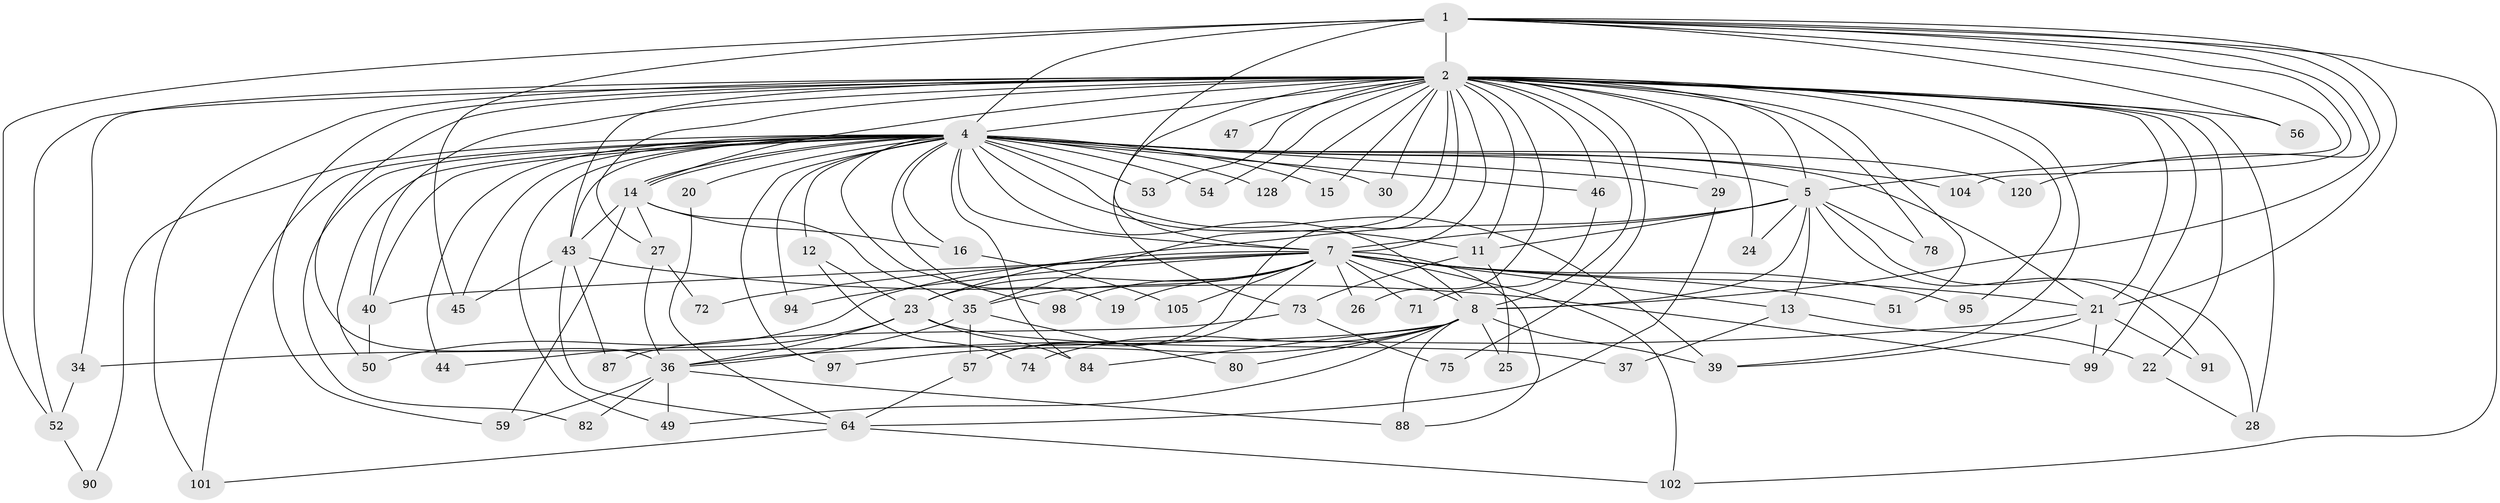 // original degree distribution, {17: 0.007246376811594203, 33: 0.007246376811594203, 21: 0.021739130434782608, 31: 0.007246376811594203, 20: 0.007246376811594203, 23: 0.007246376811594203, 19: 0.007246376811594203, 36: 0.007246376811594203, 3: 0.2318840579710145, 4: 0.09420289855072464, 8: 0.014492753623188406, 2: 0.5217391304347826, 5: 0.021739130434782608, 7: 0.007246376811594203, 6: 0.036231884057971016}
// Generated by graph-tools (version 1.1) at 2025/14/03/09/25 04:14:01]
// undirected, 69 vertices, 165 edges
graph export_dot {
graph [start="1"]
  node [color=gray90,style=filled];
  1;
  2 [super="+65+135+123+76+106+6+79+83+42+3+55+63+86+17"];
  4 [super="+33+10"];
  5 [super="+125+38"];
  7 [super="+109+133+93+9+96+92"];
  8;
  11 [super="+18"];
  12;
  13;
  14;
  15;
  16 [super="+89"];
  19;
  20;
  21 [super="+41"];
  22 [super="+48"];
  23;
  24;
  25;
  26;
  27;
  28;
  29;
  30;
  34;
  35;
  36 [super="+100+126"];
  37;
  39 [super="+69"];
  40 [super="+81"];
  43 [super="+124+77+108"];
  44;
  45 [super="+58"];
  46;
  47;
  49;
  50 [super="+112"];
  51;
  52 [super="+66"];
  53 [super="+138"];
  54;
  56;
  57;
  59;
  64 [super="+111"];
  71;
  72;
  73;
  74;
  75;
  78;
  80;
  82;
  84 [super="+117"];
  87;
  88;
  90;
  91;
  94 [super="+119"];
  95;
  97;
  98;
  99 [super="+130"];
  101 [super="+132"];
  102 [super="+136"];
  104;
  105;
  120;
  128;
  1 -- 2 [weight=3];
  1 -- 4 [weight=2];
  1 -- 5;
  1 -- 7 [weight=3];
  1 -- 8;
  1 -- 52;
  1 -- 56;
  1 -- 102;
  1 -- 104;
  1 -- 120;
  1 -- 21;
  1 -- 45;
  2 -- 4 [weight=11];
  2 -- 5 [weight=7];
  2 -- 7 [weight=6];
  2 -- 8 [weight=5];
  2 -- 15 [weight=2];
  2 -- 22 [weight=3];
  2 -- 24;
  2 -- 27 [weight=2];
  2 -- 30;
  2 -- 35;
  2 -- 46;
  2 -- 47 [weight=2];
  2 -- 57;
  2 -- 36 [weight=3];
  2 -- 73;
  2 -- 21;
  2 -- 28;
  2 -- 34;
  2 -- 40 [weight=2];
  2 -- 43;
  2 -- 54 [weight=2];
  2 -- 56;
  2 -- 101;
  2 -- 51;
  2 -- 128;
  2 -- 11;
  2 -- 75;
  2 -- 14;
  2 -- 78;
  2 -- 26;
  2 -- 29;
  2 -- 99;
  2 -- 52;
  2 -- 53 [weight=2];
  2 -- 59;
  2 -- 95;
  2 -- 39;
  4 -- 5 [weight=3];
  4 -- 7 [weight=7];
  4 -- 8 [weight=2];
  4 -- 11;
  4 -- 12 [weight=2];
  4 -- 14;
  4 -- 14;
  4 -- 20 [weight=2];
  4 -- 29;
  4 -- 30;
  4 -- 39 [weight=2];
  4 -- 43;
  4 -- 49;
  4 -- 54;
  4 -- 84;
  4 -- 97;
  4 -- 98;
  4 -- 120;
  4 -- 128;
  4 -- 15;
  4 -- 16 [weight=2];
  4 -- 19;
  4 -- 21 [weight=2];
  4 -- 40 [weight=3];
  4 -- 44;
  4 -- 45;
  4 -- 46;
  4 -- 53;
  4 -- 82;
  4 -- 90;
  4 -- 94 [weight=2];
  4 -- 101;
  4 -- 104;
  4 -- 50;
  5 -- 7 [weight=3];
  5 -- 8;
  5 -- 13;
  5 -- 23;
  5 -- 24;
  5 -- 28;
  5 -- 78;
  5 -- 91;
  5 -- 11;
  7 -- 8 [weight=3];
  7 -- 21;
  7 -- 26;
  7 -- 50;
  7 -- 51;
  7 -- 71;
  7 -- 94;
  7 -- 95;
  7 -- 102;
  7 -- 40;
  7 -- 98;
  7 -- 35;
  7 -- 72;
  7 -- 105;
  7 -- 13;
  7 -- 19;
  7 -- 88;
  7 -- 57;
  7 -- 23;
  8 -- 25;
  8 -- 34;
  8 -- 39;
  8 -- 49;
  8 -- 74;
  8 -- 80;
  8 -- 88;
  8 -- 97;
  8 -- 84;
  11 -- 73;
  11 -- 25;
  12 -- 23;
  12 -- 74;
  13 -- 22;
  13 -- 37;
  14 -- 16;
  14 -- 27;
  14 -- 35;
  14 -- 59;
  14 -- 43;
  16 -- 105;
  20 -- 64;
  21 -- 99;
  21 -- 91;
  21 -- 36;
  21 -- 39;
  22 -- 28;
  23 -- 37;
  23 -- 44;
  23 -- 84;
  23 -- 36;
  27 -- 36;
  27 -- 72;
  29 -- 64;
  34 -- 52;
  35 -- 36;
  35 -- 57;
  35 -- 80;
  36 -- 59;
  36 -- 82;
  36 -- 88;
  36 -- 49;
  40 -- 50;
  43 -- 99;
  43 -- 87;
  43 -- 45;
  43 -- 64;
  46 -- 71;
  52 -- 90;
  57 -- 64;
  64 -- 102;
  64 -- 101;
  73 -- 75;
  73 -- 87;
}
